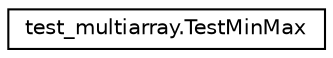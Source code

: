 digraph "Graphical Class Hierarchy"
{
 // LATEX_PDF_SIZE
  edge [fontname="Helvetica",fontsize="10",labelfontname="Helvetica",labelfontsize="10"];
  node [fontname="Helvetica",fontsize="10",shape=record];
  rankdir="LR";
  Node0 [label="test_multiarray.TestMinMax",height=0.2,width=0.4,color="black", fillcolor="white", style="filled",URL="$classtest__multiarray_1_1TestMinMax.html",tooltip=" "];
}
